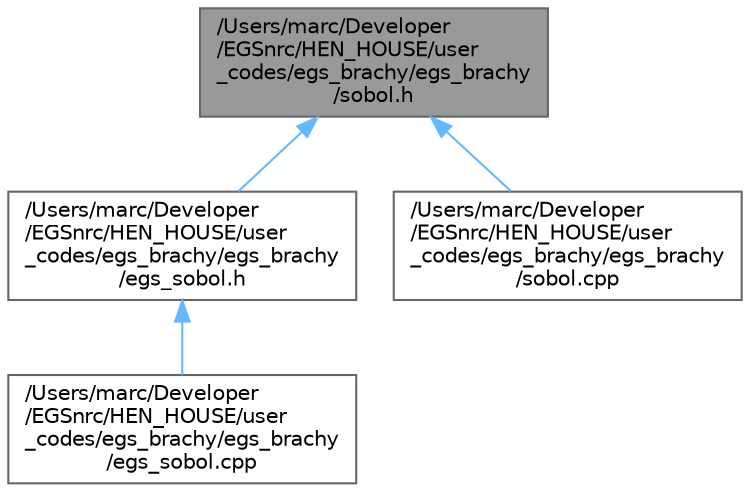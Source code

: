 digraph "/Users/marc/Developer/EGSnrc/HEN_HOUSE/user_codes/egs_brachy/egs_brachy/sobol.h"
{
 // LATEX_PDF_SIZE
  bgcolor="transparent";
  edge [fontname=Helvetica,fontsize=10,labelfontname=Helvetica,labelfontsize=10];
  node [fontname=Helvetica,fontsize=10,shape=box,height=0.2,width=0.4];
  Node1 [id="Node000001",label="/Users/marc/Developer\l/EGSnrc/HEN_HOUSE/user\l_codes/egs_brachy/egs_brachy\l/sobol.h",height=0.2,width=0.4,color="gray40", fillcolor="grey60", style="filled", fontcolor="black",tooltip="Sobol library functions from http://people.sc.fsu.edu/~jburkardt/cpp_src/sobol/sobol...."];
  Node1 -> Node2 [id="edge1_Node000001_Node000002",dir="back",color="steelblue1",style="solid",tooltip=" "];
  Node2 [id="Node000002",label="/Users/marc/Developer\l/EGSnrc/HEN_HOUSE/user\l_codes/egs_brachy/egs_brachy\l/egs_sobol.h",height=0.2,width=0.4,color="grey40", fillcolor="white", style="filled",URL="$egs__sobol_8h.html",tooltip="Header file for EGS_Sobol (EGS_RandomGenerator wrapper for Sobol QRNG)"];
  Node2 -> Node3 [id="edge2_Node000002_Node000003",dir="back",color="steelblue1",style="solid",tooltip=" "];
  Node3 [id="Node000003",label="/Users/marc/Developer\l/EGSnrc/HEN_HOUSE/user\l_codes/egs_brachy/egs_brachy\l/egs_sobol.cpp",height=0.2,width=0.4,color="grey40", fillcolor="white", style="filled",URL="$egs__sobol_8cpp.html",tooltip="Implementation for EGS_Sobol (EGS_RandomGenerator wrapper for Sobol QRNG)"];
  Node1 -> Node4 [id="edge3_Node000001_Node000004",dir="back",color="steelblue1",style="solid",tooltip=" "];
  Node4 [id="Node000004",label="/Users/marc/Developer\l/EGSnrc/HEN_HOUSE/user\l_codes/egs_brachy/egs_brachy\l/sobol.cpp",height=0.2,width=0.4,color="grey40", fillcolor="white", style="filled",URL="$sobol_8cpp.html",tooltip=" "];
}
